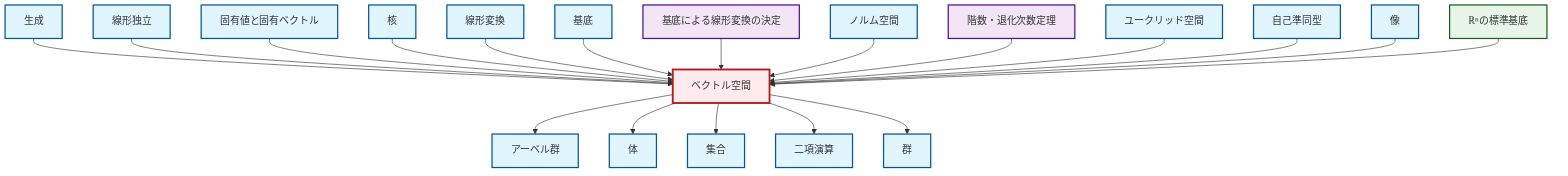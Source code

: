 graph TD
    classDef definition fill:#e1f5fe,stroke:#01579b,stroke-width:2px
    classDef theorem fill:#f3e5f5,stroke:#4a148c,stroke-width:2px
    classDef axiom fill:#fff3e0,stroke:#e65100,stroke-width:2px
    classDef example fill:#e8f5e9,stroke:#1b5e20,stroke-width:2px
    classDef current fill:#ffebee,stroke:#b71c1c,stroke-width:3px
    def-normed-vector-space["ノルム空間"]:::definition
    def-linear-transformation["線形変換"]:::definition
    ex-standard-basis-rn["ℝⁿの標準基底"]:::example
    def-set["集合"]:::definition
    def-euclidean-space["ユークリッド空間"]:::definition
    def-vector-space["ベクトル空間"]:::definition
    def-basis["基底"]:::definition
    def-binary-operation["二項演算"]:::definition
    def-kernel["核"]:::definition
    def-group["群"]:::definition
    def-abelian-group["アーベル群"]:::definition
    def-endomorphism["自己準同型"]:::definition
    thm-rank-nullity["階数・退化次数定理"]:::theorem
    def-linear-independence["線形独立"]:::definition
    def-span["生成"]:::definition
    thm-linear-transformation-basis["基底による線形変換の決定"]:::theorem
    def-field["体"]:::definition
    def-eigenvalue-eigenvector["固有値と固有ベクトル"]:::definition
    def-image["像"]:::definition
    def-span --> def-vector-space
    def-vector-space --> def-abelian-group
    def-vector-space --> def-field
    def-linear-independence --> def-vector-space
    def-eigenvalue-eigenvector --> def-vector-space
    def-kernel --> def-vector-space
    def-linear-transformation --> def-vector-space
    def-basis --> def-vector-space
    thm-linear-transformation-basis --> def-vector-space
    def-vector-space --> def-set
    def-normed-vector-space --> def-vector-space
    def-vector-space --> def-binary-operation
    thm-rank-nullity --> def-vector-space
    def-euclidean-space --> def-vector-space
    def-endomorphism --> def-vector-space
    def-vector-space --> def-group
    def-image --> def-vector-space
    ex-standard-basis-rn --> def-vector-space
    class def-vector-space current